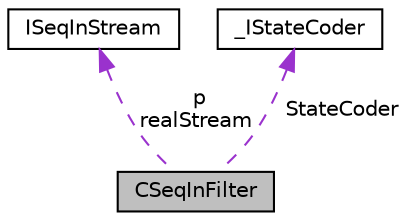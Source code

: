 digraph "CSeqInFilter"
{
 // LATEX_PDF_SIZE
  edge [fontname="Helvetica",fontsize="10",labelfontname="Helvetica",labelfontsize="10"];
  node [fontname="Helvetica",fontsize="10",shape=record];
  Node1 [label="CSeqInFilter",height=0.2,width=0.4,color="black", fillcolor="grey75", style="filled", fontcolor="black",tooltip=" "];
  Node2 -> Node1 [dir="back",color="darkorchid3",fontsize="10",style="dashed",label=" p\nrealStream" ,fontname="Helvetica"];
  Node2 [label="ISeqInStream",height=0.2,width=0.4,color="black", fillcolor="white", style="filled",URL="$struct_i_seq_in_stream.html",tooltip=" "];
  Node3 -> Node1 [dir="back",color="darkorchid3",fontsize="10",style="dashed",label=" StateCoder" ,fontname="Helvetica"];
  Node3 [label="_IStateCoder",height=0.2,width=0.4,color="black", fillcolor="white", style="filled",URL="$struct___i_state_coder.html",tooltip=" "];
}
